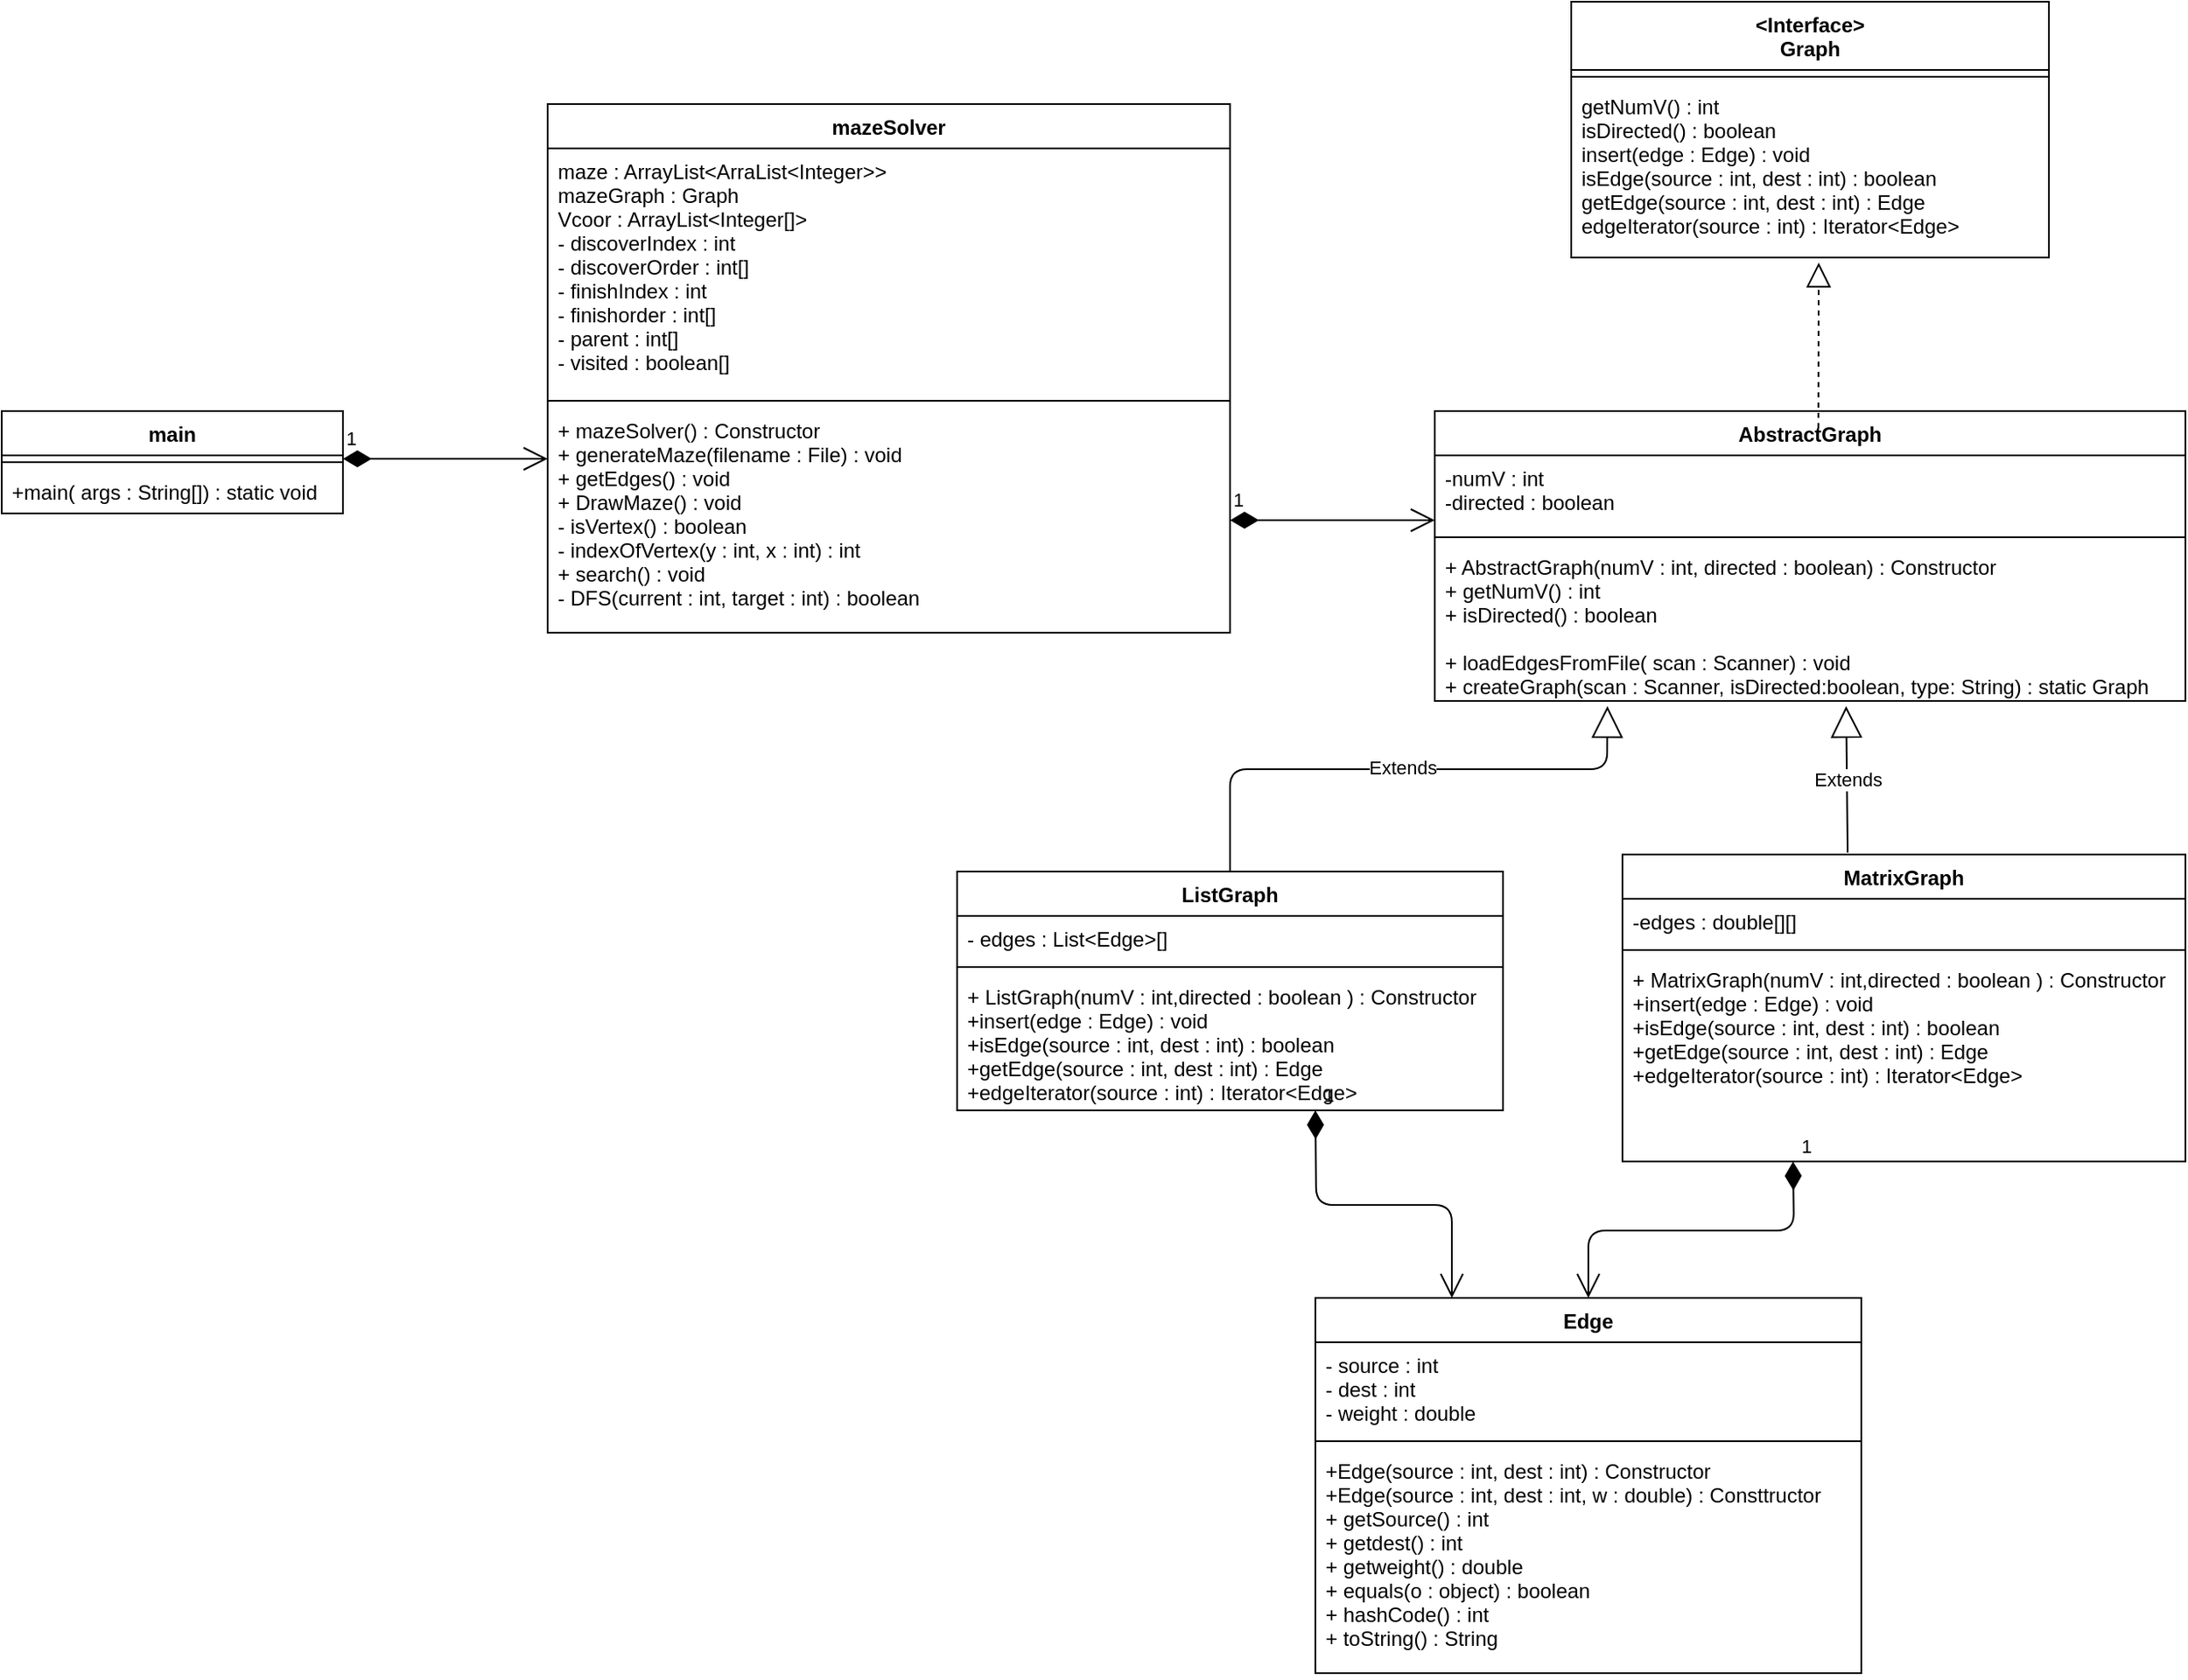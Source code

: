 <mxfile version="13.2.4" type="device"><diagram id="3u9qGB8dco90ON-namgE" name="Page-1"><mxGraphModel dx="2176" dy="806" grid="1" gridSize="10" guides="1" tooltips="1" connect="1" arrows="1" fold="1" page="1" pageScale="1" pageWidth="850" pageHeight="1100" math="0" shadow="0"><root><mxCell id="0"/><mxCell id="1" parent="0"/><mxCell id="kkMhHN9VWSQ2wnTdVPmH-1" value="main" style="swimlane;fontStyle=1;align=center;verticalAlign=top;childLayout=stackLayout;horizontal=1;startSize=26;horizontalStack=0;resizeParent=1;resizeParentMax=0;resizeLast=0;collapsible=1;marginBottom=0;" vertex="1" parent="1"><mxGeometry x="-190" y="240" width="200" height="60" as="geometry"/></mxCell><mxCell id="kkMhHN9VWSQ2wnTdVPmH-3" value="" style="line;strokeWidth=1;fillColor=none;align=left;verticalAlign=middle;spacingTop=-1;spacingLeft=3;spacingRight=3;rotatable=0;labelPosition=right;points=[];portConstraint=eastwest;" vertex="1" parent="kkMhHN9VWSQ2wnTdVPmH-1"><mxGeometry y="26" width="200" height="8" as="geometry"/></mxCell><mxCell id="kkMhHN9VWSQ2wnTdVPmH-4" value="+main( args : String[]) : static void" style="text;strokeColor=none;fillColor=none;align=left;verticalAlign=top;spacingLeft=4;spacingRight=4;overflow=hidden;rotatable=0;points=[[0,0.5],[1,0.5]];portConstraint=eastwest;" vertex="1" parent="kkMhHN9VWSQ2wnTdVPmH-1"><mxGeometry y="34" width="200" height="26" as="geometry"/></mxCell><mxCell id="kkMhHN9VWSQ2wnTdVPmH-30" value="1" style="endArrow=open;html=1;endSize=12;startArrow=diamondThin;startSize=14;startFill=1;edgeStyle=orthogonalEdgeStyle;align=left;verticalAlign=bottom;" edge="1" parent="1"><mxGeometry x="-1" y="3" relative="1" as="geometry"><mxPoint x="10" y="268" as="sourcePoint"/><mxPoint x="130" y="268" as="targetPoint"/></mxGeometry></mxCell><mxCell id="kkMhHN9VWSQ2wnTdVPmH-17" value="&lt;Interface&gt;&#10;Graph&#10;" style="swimlane;fontStyle=1;align=center;verticalAlign=top;childLayout=stackLayout;horizontal=1;startSize=40;horizontalStack=0;resizeParent=1;resizeParentMax=0;resizeLast=0;collapsible=1;marginBottom=0;" vertex="1" parent="1"><mxGeometry x="730" width="280" height="150" as="geometry"/></mxCell><mxCell id="kkMhHN9VWSQ2wnTdVPmH-19" value="" style="line;strokeWidth=1;fillColor=none;align=left;verticalAlign=middle;spacingTop=-1;spacingLeft=3;spacingRight=3;rotatable=0;labelPosition=right;points=[];portConstraint=eastwest;" vertex="1" parent="kkMhHN9VWSQ2wnTdVPmH-17"><mxGeometry y="40" width="280" height="8" as="geometry"/></mxCell><mxCell id="kkMhHN9VWSQ2wnTdVPmH-20" value="getNumV() : int&#10;isDirected() : boolean&#10;insert(edge : Edge) : void&#10;isEdge(source : int, dest : int) : boolean&#10;getEdge(source : int, dest : int) : Edge&#10;edgeIterator(source : int) : Iterator&lt;Edge&gt;" style="text;strokeColor=none;fillColor=none;align=left;verticalAlign=top;spacingLeft=4;spacingRight=4;overflow=hidden;rotatable=0;points=[[0,0.5],[1,0.5]];portConstraint=eastwest;" vertex="1" parent="kkMhHN9VWSQ2wnTdVPmH-17"><mxGeometry y="48" width="280" height="102" as="geometry"/></mxCell><mxCell id="kkMhHN9VWSQ2wnTdVPmH-13" value="mazeSolver" style="swimlane;fontStyle=1;align=center;verticalAlign=top;childLayout=stackLayout;horizontal=1;startSize=26;horizontalStack=0;resizeParent=1;resizeParentMax=0;resizeLast=0;collapsible=1;marginBottom=0;" vertex="1" parent="1"><mxGeometry x="130" y="60" width="400" height="310" as="geometry"/></mxCell><mxCell id="kkMhHN9VWSQ2wnTdVPmH-14" value="maze : ArrayList&lt;ArraList&lt;Integer&gt;&gt;&#10;mazeGraph : Graph&#10;Vcoor : ArrayList&lt;Integer[]&gt;&#10;- discoverIndex : int&#10;- discoverOrder : int[]&#10;- finishIndex : int&#10;- finishorder : int[]&#10;- parent : int[]&#10;- visited : boolean[]" style="text;strokeColor=none;fillColor=none;align=left;verticalAlign=top;spacingLeft=4;spacingRight=4;overflow=hidden;rotatable=0;points=[[0,0.5],[1,0.5]];portConstraint=eastwest;" vertex="1" parent="kkMhHN9VWSQ2wnTdVPmH-13"><mxGeometry y="26" width="400" height="144" as="geometry"/></mxCell><mxCell id="kkMhHN9VWSQ2wnTdVPmH-15" value="" style="line;strokeWidth=1;fillColor=none;align=left;verticalAlign=middle;spacingTop=-1;spacingLeft=3;spacingRight=3;rotatable=0;labelPosition=right;points=[];portConstraint=eastwest;" vertex="1" parent="kkMhHN9VWSQ2wnTdVPmH-13"><mxGeometry y="170" width="400" height="8" as="geometry"/></mxCell><mxCell id="kkMhHN9VWSQ2wnTdVPmH-16" value="+ mazeSolver() : Constructor&#10;+ generateMaze(filename : File) : void&#10;+ getEdges() : void&#10;+ DrawMaze() : void&#10;- isVertex() : boolean&#10;- indexOfVertex(y : int, x : int) : int&#10;+ search() : void&#10;- DFS(current : int, target : int) : boolean" style="text;strokeColor=none;fillColor=none;align=left;verticalAlign=top;spacingLeft=4;spacingRight=4;overflow=hidden;rotatable=0;points=[[0,0.5],[1,0.5]];portConstraint=eastwest;" vertex="1" parent="kkMhHN9VWSQ2wnTdVPmH-13"><mxGeometry y="178" width="400" height="132" as="geometry"/></mxCell><mxCell id="kkMhHN9VWSQ2wnTdVPmH-21" value="AbstractGraph" style="swimlane;fontStyle=1;align=center;verticalAlign=top;childLayout=stackLayout;horizontal=1;startSize=26;horizontalStack=0;resizeParent=1;resizeParentMax=0;resizeLast=0;collapsible=1;marginBottom=0;" vertex="1" parent="1"><mxGeometry x="650" y="240" width="440" height="170" as="geometry"/></mxCell><mxCell id="kkMhHN9VWSQ2wnTdVPmH-22" value="-numV : int&#10;-directed : boolean" style="text;strokeColor=none;fillColor=none;align=left;verticalAlign=top;spacingLeft=4;spacingRight=4;overflow=hidden;rotatable=0;points=[[0,0.5],[1,0.5]];portConstraint=eastwest;" vertex="1" parent="kkMhHN9VWSQ2wnTdVPmH-21"><mxGeometry y="26" width="440" height="44" as="geometry"/></mxCell><mxCell id="kkMhHN9VWSQ2wnTdVPmH-23" value="" style="line;strokeWidth=1;fillColor=none;align=left;verticalAlign=middle;spacingTop=-1;spacingLeft=3;spacingRight=3;rotatable=0;labelPosition=right;points=[];portConstraint=eastwest;" vertex="1" parent="kkMhHN9VWSQ2wnTdVPmH-21"><mxGeometry y="70" width="440" height="8" as="geometry"/></mxCell><mxCell id="kkMhHN9VWSQ2wnTdVPmH-24" value="+ AbstractGraph(numV : int, directed : boolean) : Constructor&#10;+ getNumV() : int&#10;+ isDirected() : boolean&#10;&#10;+ loadEdgesFromFile( scan : Scanner) : void&#10;+ createGraph(scan : Scanner, isDirected:boolean, type: String) : static Graph" style="text;strokeColor=none;fillColor=none;align=left;verticalAlign=top;spacingLeft=4;spacingRight=4;overflow=hidden;rotatable=0;points=[[0,0.5],[1,0.5]];portConstraint=eastwest;" vertex="1" parent="kkMhHN9VWSQ2wnTdVPmH-21"><mxGeometry y="78" width="440" height="92" as="geometry"/></mxCell><mxCell id="kkMhHN9VWSQ2wnTdVPmH-31" value="" style="endArrow=block;dashed=1;endFill=0;endSize=12;html=1;entryX=0.518;entryY=1.029;entryDx=0;entryDy=0;entryPerimeter=0;exitX=0.511;exitY=0.059;exitDx=0;exitDy=0;exitPerimeter=0;" edge="1" parent="1" source="kkMhHN9VWSQ2wnTdVPmH-21" target="kkMhHN9VWSQ2wnTdVPmH-20"><mxGeometry width="160" relative="1" as="geometry"><mxPoint x="810" y="190" as="sourcePoint"/><mxPoint x="970" y="190" as="targetPoint"/></mxGeometry></mxCell><mxCell id="kkMhHN9VWSQ2wnTdVPmH-32" value="Extends" style="endArrow=block;endSize=16;endFill=0;html=1;entryX=0.23;entryY=1.033;entryDx=0;entryDy=0;entryPerimeter=0;exitX=0.5;exitY=0;exitDx=0;exitDy=0;" edge="1" parent="1" source="kkMhHN9VWSQ2wnTdVPmH-25" target="kkMhHN9VWSQ2wnTdVPmH-24"><mxGeometry x="0.012" y="1" width="160" relative="1" as="geometry"><mxPoint x="560" y="450" as="sourcePoint"/><mxPoint x="720" y="450" as="targetPoint"/><Array as="points"><mxPoint x="530" y="450"/><mxPoint x="751" y="450"/></Array><mxPoint as="offset"/></mxGeometry></mxCell><mxCell id="kkMhHN9VWSQ2wnTdVPmH-33" value="Extends" style="endArrow=block;endSize=16;endFill=0;html=1;entryX=0.548;entryY=1.033;entryDx=0;entryDy=0;entryPerimeter=0;exitX=0.4;exitY=-0.006;exitDx=0;exitDy=0;exitPerimeter=0;" edge="1" parent="1" source="kkMhHN9VWSQ2wnTdVPmH-9" target="kkMhHN9VWSQ2wnTdVPmH-24"><mxGeometry width="160" relative="1" as="geometry"><mxPoint x="890" y="450" as="sourcePoint"/><mxPoint x="1050" y="450" as="targetPoint"/></mxGeometry></mxCell><mxCell id="kkMhHN9VWSQ2wnTdVPmH-5" value="Edge" style="swimlane;fontStyle=1;align=center;verticalAlign=top;childLayout=stackLayout;horizontal=1;startSize=26;horizontalStack=0;resizeParent=1;resizeParentMax=0;resizeLast=0;collapsible=1;marginBottom=0;" vertex="1" parent="1"><mxGeometry x="580" y="760" width="320" height="220" as="geometry"/></mxCell><mxCell id="kkMhHN9VWSQ2wnTdVPmH-6" value="- source : int&#10;- dest : int&#10;- weight : double&#10;" style="text;strokeColor=none;fillColor=none;align=left;verticalAlign=top;spacingLeft=4;spacingRight=4;overflow=hidden;rotatable=0;points=[[0,0.5],[1,0.5]];portConstraint=eastwest;" vertex="1" parent="kkMhHN9VWSQ2wnTdVPmH-5"><mxGeometry y="26" width="320" height="54" as="geometry"/></mxCell><mxCell id="kkMhHN9VWSQ2wnTdVPmH-7" value="" style="line;strokeWidth=1;fillColor=none;align=left;verticalAlign=middle;spacingTop=-1;spacingLeft=3;spacingRight=3;rotatable=0;labelPosition=right;points=[];portConstraint=eastwest;" vertex="1" parent="kkMhHN9VWSQ2wnTdVPmH-5"><mxGeometry y="80" width="320" height="8" as="geometry"/></mxCell><mxCell id="kkMhHN9VWSQ2wnTdVPmH-8" value="+Edge(source : int, dest : int) : Constructor&#10;+Edge(source : int, dest : int, w : double) : Consttructor&#10;+ getSource() : int&#10;+ getdest() : int&#10;+ getweight() : double&#10;+ equals(o : object) : boolean&#10;+ hashCode() : int&#10;+ toString() : String" style="text;strokeColor=none;fillColor=none;align=left;verticalAlign=top;spacingLeft=4;spacingRight=4;overflow=hidden;rotatable=0;points=[[0,0.5],[1,0.5]];portConstraint=eastwest;" vertex="1" parent="kkMhHN9VWSQ2wnTdVPmH-5"><mxGeometry y="88" width="320" height="132" as="geometry"/></mxCell><mxCell id="kkMhHN9VWSQ2wnTdVPmH-34" value="1" style="endArrow=open;html=1;endSize=12;startArrow=diamondThin;startSize=14;startFill=1;edgeStyle=orthogonalEdgeStyle;align=left;verticalAlign=bottom;entryX=0.5;entryY=0;entryDx=0;entryDy=0;" edge="1" parent="1" target="kkMhHN9VWSQ2wnTdVPmH-5"><mxGeometry x="-1" y="3" relative="1" as="geometry"><mxPoint x="860" y="680" as="sourcePoint"/><mxPoint x="780" y="720" as="targetPoint"/></mxGeometry></mxCell><mxCell id="kkMhHN9VWSQ2wnTdVPmH-9" value="MatrixGraph" style="swimlane;fontStyle=1;align=center;verticalAlign=top;childLayout=stackLayout;horizontal=1;startSize=26;horizontalStack=0;resizeParent=1;resizeParentMax=0;resizeLast=0;collapsible=1;marginBottom=0;" vertex="1" parent="1"><mxGeometry x="760" y="500" width="330" height="180" as="geometry"/></mxCell><mxCell id="kkMhHN9VWSQ2wnTdVPmH-10" value="-edges : double[][]&#10;" style="text;strokeColor=none;fillColor=none;align=left;verticalAlign=top;spacingLeft=4;spacingRight=4;overflow=hidden;rotatable=0;points=[[0,0.5],[1,0.5]];portConstraint=eastwest;" vertex="1" parent="kkMhHN9VWSQ2wnTdVPmH-9"><mxGeometry y="26" width="330" height="26" as="geometry"/></mxCell><mxCell id="kkMhHN9VWSQ2wnTdVPmH-11" value="" style="line;strokeWidth=1;fillColor=none;align=left;verticalAlign=middle;spacingTop=-1;spacingLeft=3;spacingRight=3;rotatable=0;labelPosition=right;points=[];portConstraint=eastwest;" vertex="1" parent="kkMhHN9VWSQ2wnTdVPmH-9"><mxGeometry y="52" width="330" height="8" as="geometry"/></mxCell><mxCell id="kkMhHN9VWSQ2wnTdVPmH-12" value="+ MatrixGraph(numV : int,directed : boolean ) : Constructor&#10;+insert(edge : Edge) : void&#10;+isEdge(source : int, dest : int) : boolean&#10;+getEdge(source : int, dest : int) : Edge&#10;+edgeIterator(source : int) : Iterator&lt;Edge&gt;&#10;" style="text;strokeColor=none;fillColor=none;align=left;verticalAlign=top;spacingLeft=4;spacingRight=4;overflow=hidden;rotatable=0;points=[[0,0.5],[1,0.5]];portConstraint=eastwest;" vertex="1" parent="kkMhHN9VWSQ2wnTdVPmH-9"><mxGeometry y="60" width="330" height="120" as="geometry"/></mxCell><mxCell id="kkMhHN9VWSQ2wnTdVPmH-35" value="1" style="endArrow=open;html=1;endSize=12;startArrow=diamondThin;startSize=14;startFill=1;edgeStyle=orthogonalEdgeStyle;align=left;verticalAlign=bottom;entryX=0.25;entryY=0;entryDx=0;entryDy=0;" edge="1" parent="1" target="kkMhHN9VWSQ2wnTdVPmH-5"><mxGeometry x="-1" y="3" relative="1" as="geometry"><mxPoint x="580" y="650" as="sourcePoint"/><mxPoint x="670" y="690" as="targetPoint"/></mxGeometry></mxCell><mxCell id="kkMhHN9VWSQ2wnTdVPmH-25" value="ListGraph" style="swimlane;fontStyle=1;align=center;verticalAlign=top;childLayout=stackLayout;horizontal=1;startSize=26;horizontalStack=0;resizeParent=1;resizeParentMax=0;resizeLast=0;collapsible=1;marginBottom=0;" vertex="1" parent="1"><mxGeometry x="370" y="510" width="320" height="140" as="geometry"/></mxCell><mxCell id="kkMhHN9VWSQ2wnTdVPmH-26" value="- edges : List&lt;Edge&gt;[]&#10;" style="text;strokeColor=none;fillColor=none;align=left;verticalAlign=top;spacingLeft=4;spacingRight=4;overflow=hidden;rotatable=0;points=[[0,0.5],[1,0.5]];portConstraint=eastwest;" vertex="1" parent="kkMhHN9VWSQ2wnTdVPmH-25"><mxGeometry y="26" width="320" height="26" as="geometry"/></mxCell><mxCell id="kkMhHN9VWSQ2wnTdVPmH-27" value="" style="line;strokeWidth=1;fillColor=none;align=left;verticalAlign=middle;spacingTop=-1;spacingLeft=3;spacingRight=3;rotatable=0;labelPosition=right;points=[];portConstraint=eastwest;" vertex="1" parent="kkMhHN9VWSQ2wnTdVPmH-25"><mxGeometry y="52" width="320" height="8" as="geometry"/></mxCell><mxCell id="kkMhHN9VWSQ2wnTdVPmH-28" value="+ ListGraph(numV : int,directed : boolean ) : Constructor&#10;+insert(edge : Edge) : void&#10;+isEdge(source : int, dest : int) : boolean&#10;+getEdge(source : int, dest : int) : Edge&#10;+edgeIterator(source : int) : Iterator&lt;Edge&gt;&#10;" style="text;strokeColor=none;fillColor=none;align=left;verticalAlign=top;spacingLeft=4;spacingRight=4;overflow=hidden;rotatable=0;points=[[0,0.5],[1,0.5]];portConstraint=eastwest;" vertex="1" parent="kkMhHN9VWSQ2wnTdVPmH-25"><mxGeometry y="60" width="320" height="80" as="geometry"/></mxCell><mxCell id="kkMhHN9VWSQ2wnTdVPmH-36" value="1" style="endArrow=open;html=1;endSize=12;startArrow=diamondThin;startSize=14;startFill=1;edgeStyle=orthogonalEdgeStyle;align=left;verticalAlign=bottom;" edge="1" parent="1" source="kkMhHN9VWSQ2wnTdVPmH-16"><mxGeometry x="-1" y="3" relative="1" as="geometry"><mxPoint x="530" y="304" as="sourcePoint"/><mxPoint x="650" y="304" as="targetPoint"/></mxGeometry></mxCell></root></mxGraphModel></diagram></mxfile>